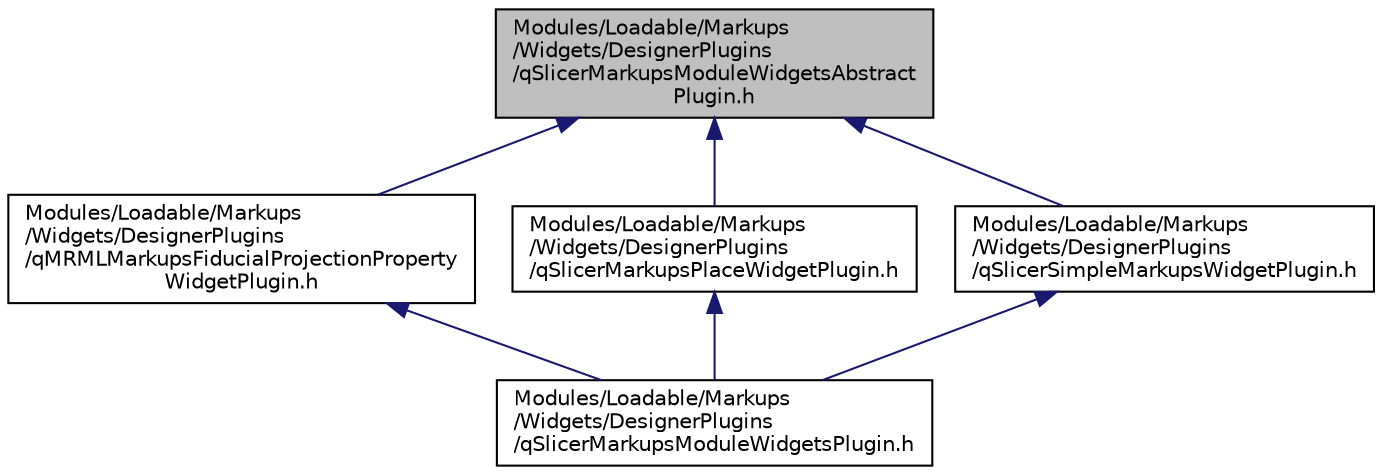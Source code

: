 digraph "Modules/Loadable/Markups/Widgets/DesignerPlugins/qSlicerMarkupsModuleWidgetsAbstractPlugin.h"
{
  bgcolor="transparent";
  edge [fontname="Helvetica",fontsize="10",labelfontname="Helvetica",labelfontsize="10"];
  node [fontname="Helvetica",fontsize="10",shape=record];
  Node4 [label="Modules/Loadable/Markups\l/Widgets/DesignerPlugins\l/qSlicerMarkupsModuleWidgetsAbstract\lPlugin.h",height=0.2,width=0.4,color="black", fillcolor="grey75", style="filled", fontcolor="black"];
  Node4 -> Node5 [dir="back",color="midnightblue",fontsize="10",style="solid",fontname="Helvetica"];
  Node5 [label="Modules/Loadable/Markups\l/Widgets/DesignerPlugins\l/qMRMLMarkupsFiducialProjectionProperty\lWidgetPlugin.h",height=0.2,width=0.4,color="black",URL="$qMRMLMarkupsFiducialProjectionPropertyWidgetPlugin_8h.html"];
  Node5 -> Node6 [dir="back",color="midnightblue",fontsize="10",style="solid",fontname="Helvetica"];
  Node6 [label="Modules/Loadable/Markups\l/Widgets/DesignerPlugins\l/qSlicerMarkupsModuleWidgetsPlugin.h",height=0.2,width=0.4,color="black",URL="$qSlicerMarkupsModuleWidgetsPlugin_8h.html"];
  Node4 -> Node7 [dir="back",color="midnightblue",fontsize="10",style="solid",fontname="Helvetica"];
  Node7 [label="Modules/Loadable/Markups\l/Widgets/DesignerPlugins\l/qSlicerMarkupsPlaceWidgetPlugin.h",height=0.2,width=0.4,color="black",URL="$qSlicerMarkupsPlaceWidgetPlugin_8h.html"];
  Node7 -> Node6 [dir="back",color="midnightblue",fontsize="10",style="solid",fontname="Helvetica"];
  Node4 -> Node8 [dir="back",color="midnightblue",fontsize="10",style="solid",fontname="Helvetica"];
  Node8 [label="Modules/Loadable/Markups\l/Widgets/DesignerPlugins\l/qSlicerSimpleMarkupsWidgetPlugin.h",height=0.2,width=0.4,color="black",URL="$qSlicerSimpleMarkupsWidgetPlugin_8h.html"];
  Node8 -> Node6 [dir="back",color="midnightblue",fontsize="10",style="solid",fontname="Helvetica"];
}
